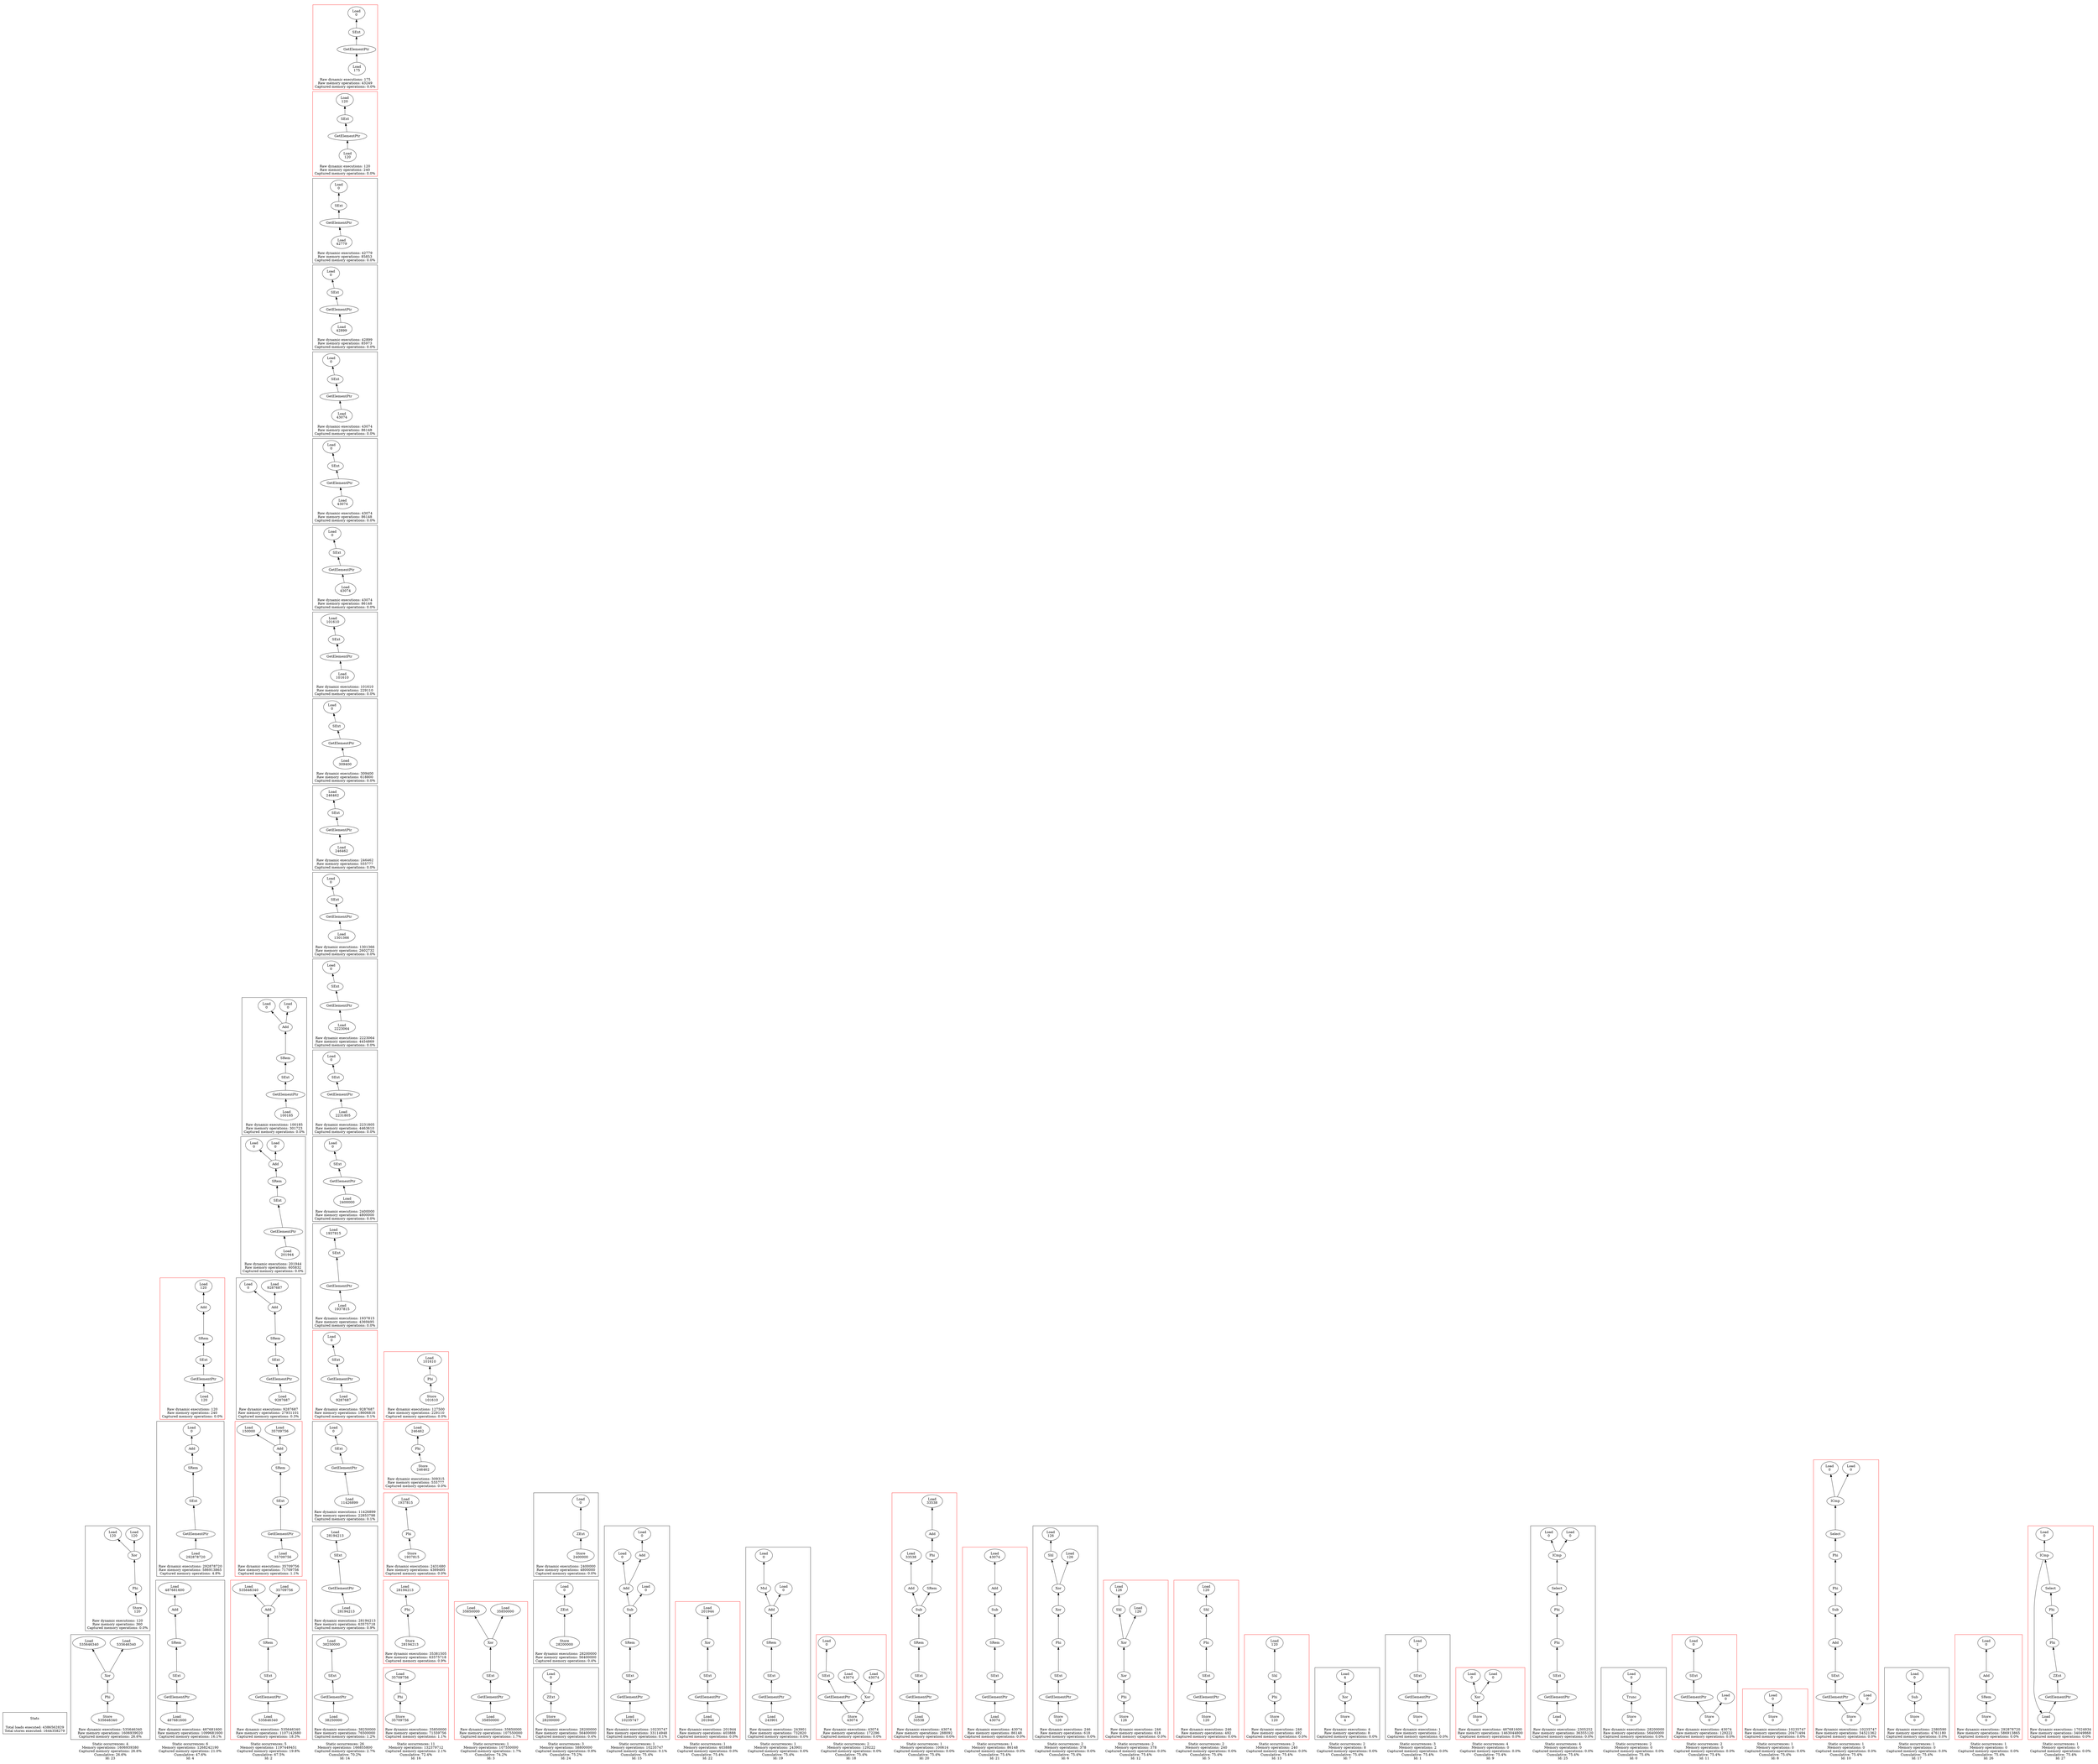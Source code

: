 strict digraph {
rankdir=BT
subgraph {
Stats [shape=plaintext]
cluster=true
label="Total loads executed: 4386562829\nTotal stores executed: 1644358279"
}
subgraph {
subgraph {
{
rank=max
"23_3" [shape=point style=invis]
}
"23_3_852" [label="Phi"]
"23_3_850" [label="Xor"]
"23_3_852" -> "23_3_850"
{
rank=min
"23_3_854" [label="Store\n535646340"]
}
"23_3_854" -> "23_3_852"
"23_3_843" [label="Load\n535646340"]
"23_3_850" -> "23_3_843"
"23_3_849" [label="Load\n535646340"]
"23_3_850" -> "23_3_849"
cluster=true
label="Raw dynamic executions: 535646340\nRaw memory operations: 1606939020\nCaptured memory operations: 26.6%"
}
subgraph {
{
rank=max
"23_2" [shape=point style=invis]
}
"23_3" -> "23_2_781" [style=invis]
"23_2_778" [label="Xor"]
"23_2_777" [label="Load\n120"]
"23_2_778" -> "23_2_777"
"23_2_768" [label="Load\n120"]
"23_2_778" -> "23_2_768"
{
rank=min
"23_2_781" [label="Store\n120"]
}
"23_2_780" [label="Phi"]
"23_2_781" -> "23_2_780"
"23_2_780" -> "23_2_778"
cluster=true
label="Raw dynamic executions: 120\nRaw memory operations: 360\nCaptured memory operations: 0.0%"
}
cluster=true
penwidth=0
label="Static occurrences: 4\nMemory operations: 1606939380\nCaptured memory operations: 26.6%\nCumulative: 26.6%\nId: 23"
}
subgraph {
subgraph {
{
rank=max
"4_2" [shape=point style=invis]
}
"4_2_179" [label="SRem"]
"4_2_178" [label="Add"]
"4_2_179" -> "4_2_178"
"4_2_180" [label="SExt"]
"4_2_180" -> "4_2_179"
"4_2_181" [label="GetElementPtr"]
"4_2_181" -> "4_2_180"
"4_2_173" [label="Load\n487681600"]
"4_2_178" -> "4_2_173"
{
rank=min
"4_2_182" [label="Load\n487681600"]
}
"4_2_182" -> "4_2_181"
cluster=true
label="Raw dynamic executions: 487681600\nRaw memory operations: 1099681600\nCaptured memory operations: 16.1%"
}
subgraph {
{
rank=max
"4_3" [shape=point style=invis]
}
"4_2" -> "4_3_452" [style=invis]
"4_3_450" [label="SExt"]
"4_3_448" [label="SRem"]
"4_3_450" -> "4_3_448"
"4_3_447" [label="Add"]
"4_3_443" [label="Load\n0"]
"4_3_447" -> "4_3_443"
{
rank=min
"4_3_452" [label="Load\n292878720"]
}
"4_3_451" [label="GetElementPtr"]
"4_3_452" -> "4_3_451"
"4_3_448" -> "4_3_447"
"4_3_451" -> "4_3_450"
cluster=true
label="Raw dynamic executions: 292878720\nRaw memory operations: 586913865\nCaptured memory operations: 4.8%"
}
subgraph {
{
rank=max
"4_4" [shape=point style=invis]
}
"4_3" -> "4_4_777" [style=invis]
"4_4_775" [label="SExt"]
"4_4_774" [label="SRem"]
"4_4_775" -> "4_4_774"
"4_4_776" [label="GetElementPtr"]
"4_4_776" -> "4_4_775"
"4_4_773" [label="Add"]
"4_4_774" -> "4_4_773"
"4_4_772" [label="Load\n120"]
"4_4_773" -> "4_4_772"
{
rank=min
"4_4_777" [label="Load\n120"]
}
"4_4_777" -> "4_4_776"
cluster=true
label="Raw dynamic executions: 120\nRaw memory operations: 240\nCaptured memory operations: 0.0%"
color=red
}
cluster=true
penwidth=0
label="Static occurrences: 6\nMemory operations: 1268242190\nCaptured memory operations: 21.0%\nCumulative: 47.6%\nId: 4"
}
subgraph {
subgraph {
{
rank=max
"2_3" [shape=point style=invis]
}
"2_3_847" [label="SExt"]
"2_3_846" [label="SRem"]
"2_3_847" -> "2_3_846"
{
rank=min
"2_3_849" [label="Load\n535646340"]
}
"2_3_848" [label="GetElementPtr"]
"2_3_849" -> "2_3_848"
"2_3_845" [label="Add"]
"2_3_846" -> "2_3_845"
"2_3_839" [label="Load\n535646340"]
"2_3_845" -> "2_3_839"
"2_3_848" -> "2_3_847"
"2_3_832" [label="Load\n35709756"]
"2_3_845" -> "2_3_832"
cluster=true
label="Raw dynamic executions: 535646340\nRaw memory operations: 1107142680\nCaptured memory operations: 18.3%"
color=red
}
subgraph {
{
rank=max
"2_4" [shape=point style=invis]
}
"2_3" -> "2_4_862" [style=invis]
"2_4_859" [label="SRem"]
"2_4_858" [label="Add"]
"2_4_859" -> "2_4_858"
"2_4_823" [label="Load\n150000"]
"2_4_858" -> "2_4_823"
{
rank=min
"2_4_862" [label="Load\n35709756"]
}
"2_4_861" [label="GetElementPtr"]
"2_4_862" -> "2_4_861"
"2_4_860" [label="SExt"]
"2_4_861" -> "2_4_860"
"2_4_860" -> "2_4_859"
"2_4_832" [label="Load\n35709756"]
"2_4_858" -> "2_4_832"
cluster=true
label="Raw dynamic executions: 35709756\nRaw memory operations: 71709756\nCaptured memory operations: 1.1%"
color=red
}
subgraph {
{
rank=max
"2_0" [shape=point style=invis]
}
"2_4" -> "2_0_390" [style=invis]
"2_0_386" [label="Add"]
"2_0_376" [label="Load\n0"]
"2_0_386" -> "2_0_376"
"2_0_385" [label="Load\n9287687"]
"2_0_386" -> "2_0_385"
"2_0_387" [label="SRem"]
"2_0_387" -> "2_0_386"
{
rank=min
"2_0_390" [label="Load\n9287687"]
}
"2_0_389" [label="GetElementPtr"]
"2_0_390" -> "2_0_389"
"2_0_388" [label="SExt"]
"2_0_389" -> "2_0_388"
"2_0_388" -> "2_0_387"
cluster=true
label="Raw dynamic executions: 9287687\nRaw memory operations: 27931101\nCaptured memory operations: 0.3%"
}
subgraph {
{
rank=max
"2_2" [shape=point style=invis]
}
"2_0" -> "2_2_607" [style=invis]
"2_2_603" [label="Add"]
"2_2_601" [label="Load\n0"]
"2_2_603" -> "2_2_601"
"2_2_602" [label="Load\n0"]
"2_2_603" -> "2_2_602"
"2_2_606" [label="GetElementPtr"]
"2_2_605" [label="SExt"]
"2_2_606" -> "2_2_605"
"2_2_604" [label="SRem"]
"2_2_605" -> "2_2_604"
{
rank=min
"2_2_607" [label="Load\n201944"]
}
"2_2_607" -> "2_2_606"
"2_2_604" -> "2_2_603"
cluster=true
label="Raw dynamic executions: 201944\nRaw memory operations: 605832\nCaptured memory operations: 0.0%"
}
subgraph {
{
rank=max
"2_1" [shape=point style=invis]
}
"2_2" -> "2_1_524" [style=invis]
"2_1_520" [label="Add"]
"2_1_512" [label="Load\n0"]
"2_1_520" -> "2_1_512"
"2_1_517" [label="Load\n0"]
"2_1_520" -> "2_1_517"
"2_1_521" [label="SRem"]
"2_1_521" -> "2_1_520"
"2_1_523" [label="GetElementPtr"]
"2_1_522" [label="SExt"]
"2_1_523" -> "2_1_522"
"2_1_522" -> "2_1_521"
{
rank=min
"2_1_524" [label="Load\n100185"]
}
"2_1_524" -> "2_1_523"
cluster=true
label="Raw dynamic executions: 100185\nRaw memory operations: 301723\nCaptured memory operations: 0.0%"
}
cluster=true
penwidth=0
label="Static occurrences: 5\nMemory operations: 1197449451\nCaptured memory operations: 19.8%\nCumulative: 67.5%\nId: 2"
}
subgraph {
subgraph {
{
rank=max
"14_3" [shape=point style=invis]
}
"14_3_148" [label="SExt"]
"14_3_147" [label="Load\n38250000"]
"14_3_148" -> "14_3_147"
{
rank=min
"14_3_150" [label="Load\n38250000"]
}
"14_3_149" [label="GetElementPtr"]
"14_3_150" -> "14_3_149"
"14_3_149" -> "14_3_148"
cluster=true
label="Raw dynamic executions: 38250000\nRaw memory operations: 76500000\nCaptured memory operations: 1.2%"
}
subgraph {
{
rank=max
"14_20" [shape=point style=invis]
}
"14_3" -> "14_20_641" [style=invis]
"14_20_639" [label="SExt"]
"14_20_636" [label="Load\n28194213"]
"14_20_639" -> "14_20_636"
{
rank=min
"14_20_641" [label="Load\n28194213"]
}
"14_20_640" [label="GetElementPtr"]
"14_20_641" -> "14_20_640"
"14_20_640" -> "14_20_639"
cluster=true
label="Raw dynamic executions: 28194213\nRaw memory operations: 63575718\nCaptured memory operations: 0.9%"
}
subgraph {
{
rank=max
"14_6" [shape=point style=invis]
}
"14_20" -> "14_6_342" [style=invis]
{
rank=min
"14_6_342" [label="Load\n11426899"]
}
"14_6_341" [label="GetElementPtr"]
"14_6_342" -> "14_6_341"
"14_6_340" [label="SExt"]
"14_6_335" [label="Load\n0"]
"14_6_340" -> "14_6_335"
"14_6_341" -> "14_6_340"
cluster=true
label="Raw dynamic executions: 11426899\nRaw memory operations: 22853798\nCaptured memory operations: 0.1%"
}
subgraph {
{
rank=max
"14_8" [shape=point style=invis]
}
"14_6" -> "14_8_385" [style=invis]
"14_8_383" [label="SExt"]
"14_8_380" [label="Load\n0"]
"14_8_383" -> "14_8_380"
{
rank=min
"14_8_385" [label="Load\n9287687"]
}
"14_8_384" [label="GetElementPtr"]
"14_8_385" -> "14_8_384"
"14_8_384" -> "14_8_383"
cluster=true
label="Raw dynamic executions: 9287687\nRaw memory operations: 18606816\nCaptured memory operations: 0.1%"
color=red
}
subgraph {
{
rank=max
"14_15" [shape=point style=invis]
}
"14_8" -> "14_15_553" [style=invis]
"14_15_552" [label="GetElementPtr"]
"14_15_551" [label="SExt"]
"14_15_552" -> "14_15_551"
"14_15_548" [label="Load\n1937815"]
"14_15_551" -> "14_15_548"
{
rank=min
"14_15_553" [label="Load\n1937815"]
}
"14_15_553" -> "14_15_552"
cluster=true
label="Raw dynamic executions: 1937815\nRaw memory operations: 4369495\nCaptured memory operations: 0.0%"
}
subgraph {
{
rank=max
"14_4" [shape=point style=invis]
}
"14_15" -> "14_4_195" [style=invis]
{
rank=min
"14_4_195" [label="Load\n2400000"]
}
"14_4_194" [label="GetElementPtr"]
"14_4_195" -> "14_4_194"
"14_4_193" [label="SExt"]
"14_4_194" -> "14_4_193"
"14_4_190" [label="Load\n0"]
"14_4_193" -> "14_4_190"
cluster=true
label="Raw dynamic executions: 2400000\nRaw memory operations: 4800000\nCaptured memory operations: 0.0%"
}
subgraph {
{
rank=max
"14_9" [shape=point style=invis]
}
"14_4" -> "14_9_402" [style=invis]
"14_9_401" [label="GetElementPtr"]
"14_9_400" [label="SExt"]
"14_9_401" -> "14_9_400"
"14_9_399" [label="Load\n0"]
"14_9_400" -> "14_9_399"
{
rank=min
"14_9_402" [label="Load\n2231805"]
}
"14_9_402" -> "14_9_401"
cluster=true
label="Raw dynamic executions: 2231805\nRaw memory operations: 4463610\nCaptured memory operations: 0.0%"
}
subgraph {
{
rank=max
"14_7" [shape=point style=invis]
}
"14_9" -> "14_7_362" [style=invis]
"14_7_360" [label="SExt"]
"14_7_357" [label="Load\n0"]
"14_7_360" -> "14_7_357"
{
rank=min
"14_7_362" [label="Load\n2223064"]
}
"14_7_361" [label="GetElementPtr"]
"14_7_362" -> "14_7_361"
"14_7_361" -> "14_7_360"
cluster=true
label="Raw dynamic executions: 2223064\nRaw memory operations: 4454869\nCaptured memory operations: 0.0%"
}
subgraph {
{
rank=max
"14_10" [shape=point style=invis]
}
"14_7" -> "14_10_429" [style=invis]
{
rank=min
"14_10_429" [label="Load\n1301366"]
}
"14_10_428" [label="GetElementPtr"]
"14_10_429" -> "14_10_428"
"14_10_427" [label="SExt"]
"14_10_426" [label="Load\n0"]
"14_10_427" -> "14_10_426"
"14_10_428" -> "14_10_427"
cluster=true
label="Raw dynamic executions: 1301366\nRaw memory operations: 2602732\nCaptured memory operations: 0.0%"
}
subgraph {
{
rank=max
"14_22" [shape=point style=invis]
}
"14_10" -> "14_22_669" [style=invis]
"14_22_667" [label="SExt"]
"14_22_664" [label="Load\n246462"]
"14_22_667" -> "14_22_664"
"14_22_668" [label="GetElementPtr"]
"14_22_668" -> "14_22_667"
{
rank=min
"14_22_669" [label="Load\n246462"]
}
"14_22_669" -> "14_22_668"
cluster=true
label="Raw dynamic executions: 246462\nRaw memory operations: 555777\nCaptured memory operations: 0.0%"
}
subgraph {
{
rank=max
"14_5" [shape=point style=invis]
}
"14_22" -> "14_5_247" [style=invis]
"14_5_245" [label="SExt"]
"14_5_242" [label="Load\n0"]
"14_5_245" -> "14_5_242"
{
rank=min
"14_5_247" [label="Load\n309400"]
}
"14_5_246" [label="GetElementPtr"]
"14_5_247" -> "14_5_246"
"14_5_246" -> "14_5_245"
cluster=true
label="Raw dynamic executions: 309400\nRaw memory operations: 618800\nCaptured memory operations: 0.0%"
}
subgraph {
{
rank=max
"14_21" [shape=point style=invis]
}
"14_5" -> "14_21_655" [style=invis]
"14_21_653" [label="SExt"]
"14_21_650" [label="Load\n101610"]
"14_21_653" -> "14_21_650"
{
rank=min
"14_21_655" [label="Load\n101610"]
}
"14_21_654" [label="GetElementPtr"]
"14_21_655" -> "14_21_654"
"14_21_654" -> "14_21_653"
cluster=true
label="Raw dynamic executions: 101610\nRaw memory operations: 229110\nCaptured memory operations: 0.0%"
}
subgraph {
{
rank=max
"14_14" [shape=point style=invis]
}
"14_21" -> "14_14_536" [style=invis]
"14_14_534" [label="SExt"]
"14_14_533" [label="Load\n0"]
"14_14_534" -> "14_14_533"
{
rank=min
"14_14_536" [label="Load\n43074"]
}
"14_14_535" [label="GetElementPtr"]
"14_14_536" -> "14_14_535"
"14_14_535" -> "14_14_534"
cluster=true
label="Raw dynamic executions: 43074\nRaw memory operations: 86148\nCaptured memory operations: 0.0%"
}
subgraph {
{
rank=max
"14_18" [shape=point style=invis]
}
"14_14" -> "14_18_593" [style=invis]
"14_18_592" [label="GetElementPtr"]
"14_18_591" [label="SExt"]
"14_18_592" -> "14_18_591"
{
rank=min
"14_18_593" [label="Load\n43074"]
}
"14_18_593" -> "14_18_592"
"14_18_588" [label="Load\n0"]
"14_18_591" -> "14_18_588"
cluster=true
label="Raw dynamic executions: 43074\nRaw memory operations: 86148\nCaptured memory operations: 0.0%"
}
subgraph {
{
rank=max
"14_19" [shape=point style=invis]
}
"14_18" -> "14_19_627" [style=invis]
{
rank=min
"14_19_627" [label="Load\n43074"]
}
"14_19_626" [label="GetElementPtr"]
"14_19_627" -> "14_19_626"
"14_19_563" [label="SExt"]
"14_19_562" [label="Load\n0"]
"14_19_563" -> "14_19_562"
"14_19_626" -> "14_19_563"
cluster=true
label="Raw dynamic executions: 43074\nRaw memory operations: 86148\nCaptured memory operations: 0.0%"
}
subgraph {
{
rank=max
"14_11" [shape=point style=invis]
}
"14_19" -> "14_11_491" [style=invis]
"14_11_489" [label="SExt"]
"14_11_483" [label="Load\n0"]
"14_11_489" -> "14_11_483"
"14_11_490" [label="GetElementPtr"]
"14_11_490" -> "14_11_489"
{
rank=min
"14_11_491" [label="Load\n42899"]
}
"14_11_491" -> "14_11_490"
cluster=true
label="Raw dynamic executions: 42899\nRaw memory operations: 85973\nCaptured memory operations: 0.0%"
}
subgraph {
{
rank=max
"14_12" [shape=point style=invis]
}
"14_11" -> "14_12_495" [style=invis]
"14_12_494" [label="GetElementPtr"]
"14_12_493" [label="SExt"]
"14_12_494" -> "14_12_493"
"14_12_486" [label="Load\n0"]
"14_12_493" -> "14_12_486"
{
rank=min
"14_12_495" [label="Load\n42779"]
}
"14_12_495" -> "14_12_494"
cluster=true
label="Raw dynamic executions: 42779\nRaw memory operations: 85853\nCaptured memory operations: 0.0%"
}
subgraph {
{
rank=max
"14_23" [shape=point style=invis]
}
"14_12" -> "14_23_772" [style=invis]
{
rank=min
"14_23_772" [label="Load\n120"]
}
"14_23_771" [label="GetElementPtr"]
"14_23_772" -> "14_23_771"
"14_23_770" [label="SExt"]
"14_23_763" [label="Load\n120"]
"14_23_770" -> "14_23_763"
"14_23_771" -> "14_23_770"
cluster=true
label="Raw dynamic executions: 120\nRaw memory operations: 240\nCaptured memory operations: 0.0%"
color=red
}
subgraph {
{
rank=max
"14_13" [shape=point style=invis]
}
"14_23" -> "14_13_501" [style=invis]
"14_13_500" [label="GetElementPtr"]
"14_13_499" [label="SExt"]
"14_13_500" -> "14_13_499"
{
rank=min
"14_13_501" [label="Load\n175"]
}
"14_13_501" -> "14_13_500"
"14_13_486" [label="Load\n0"]
"14_13_499" -> "14_13_486"
cluster=true
label="Raw dynamic executions: 175\nRaw memory operations: 43249\nCaptured memory operations: 0.0%"
color=red
}
cluster=true
penwidth=0
label="Static occurrences: 26\nMemory operations: 166855800\nCaptured memory operations: 2.7%\nCumulative: 70.2%\nId: 14"
}
subgraph {
subgraph {
{
rank=max
"16_10" [shape=point style=invis]
}
{
rank=min
"16_10_865" [label="Store\n35709756"]
}
"16_10_864" [label="Phi"]
"16_10_865" -> "16_10_864"
"16_10_862" [label="Load\n35709756"]
"16_10_864" -> "16_10_862"
cluster=true
label="Raw dynamic executions: 35850000\nRaw memory operations: 71559756\nCaptured memory operations: 1.1%"
color=red
}
subgraph {
{
rank=max
"16_5" [shape=point style=invis]
}
"16_10" -> "16_5_644" [style=invis]
"16_5_643" [label="Phi"]
"16_5_641" [label="Load\n28194213"]
"16_5_643" -> "16_5_641"
{
rank=min
"16_5_644" [label="Store\n28194213"]
}
"16_5_644" -> "16_5_643"
cluster=true
label="Raw dynamic executions: 35381505\nRaw memory operations: 63575718\nCaptured memory operations: 0.9%"
color=red
}
subgraph {
{
rank=max
"16_4" [shape=point style=invis]
}
"16_5" -> "16_4_556" [style=invis]
{
rank=min
"16_4_556" [label="Store\n1937815"]
}
"16_4_555" [label="Phi"]
"16_4_556" -> "16_4_555"
"16_4_553" [label="Load\n1937815"]
"16_4_555" -> "16_4_553"
cluster=true
label="Raw dynamic executions: 2431680\nRaw memory operations: 4369495\nCaptured memory operations: 0.0%"
color=red
}
subgraph {
{
rank=max
"16_7" [shape=point style=invis]
}
"16_4" -> "16_7_672" [style=invis]
"16_7_671" [label="Phi"]
"16_7_669" [label="Load\n246462"]
"16_7_671" -> "16_7_669"
{
rank=min
"16_7_672" [label="Store\n246462"]
}
"16_7_672" -> "16_7_671"
cluster=true
label="Raw dynamic executions: 309315\nRaw memory operations: 555777\nCaptured memory operations: 0.0%"
color=red
}
subgraph {
{
rank=max
"16_6" [shape=point style=invis]
}
"16_7" -> "16_6_658" [style=invis]
"16_6_657" [label="Phi"]
"16_6_655" [label="Load\n101610"]
"16_6_657" -> "16_6_655"
{
rank=min
"16_6_658" [label="Store\n101610"]
}
"16_6_658" -> "16_6_657"
cluster=true
label="Raw dynamic executions: 127500\nRaw memory operations: 229110\nCaptured memory operations: 0.0%"
color=red
}
cluster=true
penwidth=0
label="Static occurrences: 11\nMemory operations: 132379712\nCaptured memory operations: 2.1%\nCumulative: 72.4%\nId: 16"
}
subgraph {
subgraph {
{
rank=max
"3_0" [shape=point style=invis]
}
"3_0_829" [label="Xor"]
"3_0_828" [label="Load\n35850000"]
"3_0_829" -> "3_0_828"
"3_0_827" [label="Load\n35850000"]
"3_0_829" -> "3_0_827"
"3_0_831" [label="GetElementPtr"]
"3_0_830" [label="SExt"]
"3_0_831" -> "3_0_830"
"3_0_830" -> "3_0_829"
{
rank=min
"3_0_832" [label="Load\n35850000"]
}
"3_0_832" -> "3_0_831"
cluster=true
label="Raw dynamic executions: 35850000\nRaw memory operations: 107550000\nCaptured memory operations: 1.7%"
color=red
}
cluster=true
penwidth=0
label="Static occurrences: 1\nMemory operations: 107550000\nCaptured memory operations: 1.7%\nCumulative: 74.2%\nId: 3"
}
subgraph {
subgraph {
{
rank=max
"24_1" [shape=point style=invis]
}
"24_1_138" [label="ZExt"]
"24_1_137" [label="Load\n0"]
"24_1_138" -> "24_1_137"
{
rank=min
"24_1_141" [label="Store\n28200000"]
}
"24_1_141" -> "24_1_138"
cluster=true
label="Raw dynamic executions: 28200000\nRaw memory operations: 56400000\nCaptured memory operations: 0.4%"
}
subgraph {
{
rank=max
"24_2" [shape=point style=invis]
}
"24_1" -> "24_2_818" [style=invis]
{
rank=min
"24_2_818" [label="Store\n28200000"]
}
"24_2_815" [label="ZExt"]
"24_2_818" -> "24_2_815"
"24_2_814" [label="Load\n0"]
"24_2_815" -> "24_2_814"
cluster=true
label="Raw dynamic executions: 28200000\nRaw memory operations: 56400000\nCaptured memory operations: 0.4%"
}
subgraph {
{
rank=max
"24_0" [shape=point style=invis]
}
"24_2" -> "24_0_129" [style=invis]
{
rank=min
"24_0_129" [label="Store\n2400000"]
}
"24_0_127" [label="ZExt"]
"24_0_129" -> "24_0_127"
"24_0_126" [label="Load\n0"]
"24_0_127" -> "24_0_126"
cluster=true
label="Raw dynamic executions: 2400000\nRaw memory operations: 4800000\nCaptured memory operations: 0.0%"
}
cluster=true
penwidth=0
label="Static occurrences: 3\nMemory operations: 58800000\nCaptured memory operations: 0.9%\nCumulative: 75.2%\nId: 24"
}
subgraph {
subgraph {
{
rank=max
"15_0" [shape=point style=invis]
}
"15_0_318" [label="Add"]
"15_0_314" [label="Load\n0"]
"15_0_318" -> "15_0_314"
"15_0_320" [label="SRem"]
"15_0_319" [label="Sub"]
"15_0_320" -> "15_0_319"
"15_0_322" [label="GetElementPtr"]
"15_0_321" [label="SExt"]
"15_0_322" -> "15_0_321"
{
rank=min
"15_0_323" [label="Load\n10235747"]
}
"15_0_323" -> "15_0_322"
"15_0_321" -> "15_0_320"
"15_0_319" -> "15_0_318"
"15_0_299" [label="Add"]
"15_0_318" -> "15_0_299"
"15_0_317" [label="Load\n0"]
"15_0_319" -> "15_0_317"
"15_0_227" [label="Load\n0"]
"15_0_299" -> "15_0_227"
cluster=true
label="Raw dynamic executions: 10235747\nRaw memory operations: 33114948\nCaptured memory operations: 0.1%"
}
cluster=true
penwidth=0
label="Static occurrences: 1\nMemory operations: 10235747\nCaptured memory operations: 0.1%\nCumulative: 75.4%\nId: 15"
}
subgraph {
subgraph {
{
rank=max
"22_0" [shape=point style=invis]
}
{
rank=min
"22_0_611" [label="Load\n201944"]
}
"22_0_610" [label="GetElementPtr"]
"22_0_611" -> "22_0_610"
"22_0_609" [label="SExt"]
"22_0_610" -> "22_0_609"
"22_0_608" [label="Xor"]
"22_0_607" [label="Load\n201944"]
"22_0_608" -> "22_0_607"
"22_0_609" -> "22_0_608"
cluster=true
label="Raw dynamic executions: 201944\nRaw memory operations: 403888\nCaptured memory operations: 0.0%"
color=red
}
cluster=true
penwidth=0
label="Static occurrences: 1\nMemory operations: 403888\nCaptured memory operations: 0.0%\nCumulative: 75.4%\nId: 22"
}
subgraph {
subgraph {
{
rank=max
"19_0" [shape=point style=invis]
}
{
rank=min
"19_0_580" [label="Load\n243901"]
}
"19_0_579" [label="GetElementPtr"]
"19_0_580" -> "19_0_579"
"19_0_575" [label="Mul"]
"19_0_573" [label="Load\n0"]
"19_0_575" -> "19_0_573"
"19_0_576" [label="Add"]
"19_0_576" -> "19_0_575"
"19_0_570" [label="Load\n0"]
"19_0_576" -> "19_0_570"
"19_0_578" [label="SExt"]
"19_0_577" [label="SRem"]
"19_0_578" -> "19_0_577"
"19_0_579" -> "19_0_578"
"19_0_577" -> "19_0_576"
cluster=true
label="Raw dynamic executions: 243901\nRaw memory operations: 732820\nCaptured memory operations: 0.0%"
}
cluster=true
penwidth=0
label="Static occurrences: 1\nMemory operations: 243901\nCaptured memory operations: 0.0%\nCumulative: 75.4%\nId: 19"
}
subgraph {
subgraph {
{
rank=max
"18_1" [shape=point style=invis]
}
"18_1_563" [label="SExt"]
"18_1_562" [label="Load\n0"]
"18_1_563" -> "18_1_562"
{
rank=min
"18_1_629" [label="Store\n43074"]
}
"18_1_626" [label="GetElementPtr"]
"18_1_629" -> "18_1_626"
"18_1_626" -> "18_1_563"
"18_1_628" [label="Xor"]
"18_1_629" -> "18_1_628"
"18_1_627" [label="Load\n43074"]
"18_1_628" -> "18_1_627"
"18_1_624" [label="Load\n43074"]
"18_1_628" -> "18_1_624"
cluster=true
label="Raw dynamic executions: 43074\nRaw memory operations: 172296\nCaptured memory operations: 0.0%"
color=red
}
cluster=true
penwidth=0
label="Static occurrences: 2\nMemory operations: 129222\nCaptured memory operations: 0.0%\nCumulative: 75.4%\nId: 18"
}
subgraph {
subgraph {
{
rank=max
"20_0" [shape=point style=invis]
}
"20_0_619" [label="Add"]
"20_0_593" [label="Load\n33538"]
"20_0_619" -> "20_0_593"
"20_0_620" [label="Sub"]
"20_0_620" -> "20_0_619"
"20_0_612" [label="Add"]
"20_0_611" [label="Load\n33538"]
"20_0_612" -> "20_0_611"
"20_0_623" [label="GetElementPtr"]
"20_0_622" [label="SExt"]
"20_0_623" -> "20_0_622"
"20_0_614" [label="Phi"]
"20_0_614" -> "20_0_612"
"20_0_618" [label="SRem"]
"20_0_618" -> "20_0_614"
"20_0_620" -> "20_0_618"
{
rank=min
"20_0_624" [label="Load\n33538"]
}
"20_0_624" -> "20_0_623"
"20_0_621" [label="SRem"]
"20_0_622" -> "20_0_621"
"20_0_621" -> "20_0_620"
cluster=true
label="Raw dynamic executions: 43074\nRaw memory operations: 288092\nCaptured memory operations: 0.0%"
color=red
}
cluster=true
penwidth=0
label="Static occurrences: 1\nMemory operations: 100614\nCaptured memory operations: 0.0%\nCumulative: 75.4%\nId: 20"
}
subgraph {
subgraph {
{
rank=max
"21_0" [shape=point style=invis]
}
"21_0_619" [label="Add"]
"21_0_593" [label="Load\n43074"]
"21_0_619" -> "21_0_593"
"21_0_620" [label="Sub"]
"21_0_620" -> "21_0_619"
"21_0_623" [label="GetElementPtr"]
"21_0_622" [label="SExt"]
"21_0_623" -> "21_0_622"
{
rank=min
"21_0_624" [label="Load\n43074"]
}
"21_0_624" -> "21_0_623"
"21_0_621" [label="SRem"]
"21_0_622" -> "21_0_621"
"21_0_621" -> "21_0_620"
cluster=true
label="Raw dynamic executions: 43074\nRaw memory operations: 86148\nCaptured memory operations: 0.0%"
color=red
}
cluster=true
penwidth=0
label="Static occurrences: 1\nMemory operations: 86148\nCaptured memory operations: 0.0%\nCumulative: 75.4%\nId: 21"
}
subgraph {
subgraph {
{
rank=max
"6_1" [shape=point style=invis]
}
"6_1_735" [label="Xor"]
"6_1_734" [label="Shl"]
"6_1_735" -> "6_1_734"
"6_1_744" [label="GetElementPtr"]
"6_1_743" [label="SExt"]
"6_1_744" -> "6_1_743"
"6_1_736" [label="Xor"]
"6_1_736" -> "6_1_735"
"6_1_740" [label="Phi"]
"6_1_743" -> "6_1_740"
"6_1_740" -> "6_1_736"
"6_1_730" [label="Load\n126"]
"6_1_734" -> "6_1_730"
{
rank=min
"6_1_746" [label="Store\n126"]
}
"6_1_746" -> "6_1_744"
"6_1_733" [label="Load\n126"]
"6_1_735" -> "6_1_733"
cluster=true
label="Raw dynamic executions: 246\nRaw memory operations: 618\nCaptured memory operations: 0.0%"
}
cluster=true
penwidth=0
label="Static occurrences: 2\nMemory operations: 378\nCaptured memory operations: 0.0%\nCumulative: 75.4%\nId: 6"
}
subgraph {
subgraph {
{
rank=max
"12_1" [shape=point style=invis]
}
"12_1_735" [label="Xor"]
"12_1_734" [label="Shl"]
"12_1_735" -> "12_1_734"
"12_1_736" [label="Xor"]
"12_1_736" -> "12_1_735"
{
rank=min
"12_1_742" [label="Store\n126"]
}
"12_1_740" [label="Phi"]
"12_1_742" -> "12_1_740"
"12_1_740" -> "12_1_736"
"12_1_730" [label="Load\n126"]
"12_1_734" -> "12_1_730"
"12_1_733" [label="Load\n126"]
"12_1_735" -> "12_1_733"
cluster=true
label="Raw dynamic executions: 246\nRaw memory operations: 618\nCaptured memory operations: 0.0%"
color=red
}
cluster=true
penwidth=0
label="Static occurrences: 2\nMemory operations: 378\nCaptured memory operations: 0.0%\nCumulative: 75.4%\nId: 12"
}
subgraph {
subgraph {
{
rank=max
"5_1" [shape=point style=invis]
}
"5_1_744" [label="GetElementPtr"]
"5_1_743" [label="SExt"]
"5_1_744" -> "5_1_743"
"5_1_738" [label="Shl"]
"5_1_730" [label="Load\n120"]
"5_1_738" -> "5_1_730"
"5_1_740" [label="Phi"]
"5_1_743" -> "5_1_740"
{
rank=min
"5_1_746" [label="Store\n120"]
}
"5_1_746" -> "5_1_744"
"5_1_740" -> "5_1_738"
cluster=true
label="Raw dynamic executions: 246\nRaw memory operations: 492\nCaptured memory operations: 0.0%"
color=red
}
cluster=true
penwidth=0
label="Static occurrences: 2\nMemory operations: 240\nCaptured memory operations: 0.0%\nCumulative: 75.4%\nId: 5"
}
subgraph {
subgraph {
{
rank=max
"13_1" [shape=point style=invis]
}
"13_1_738" [label="Shl"]
"13_1_730" [label="Load\n120"]
"13_1_738" -> "13_1_730"
{
rank=min
"13_1_742" [label="Store\n120"]
}
"13_1_740" [label="Phi"]
"13_1_742" -> "13_1_740"
"13_1_740" -> "13_1_738"
cluster=true
label="Raw dynamic executions: 246\nRaw memory operations: 492\nCaptured memory operations: 0.0%"
color=red
}
cluster=true
penwidth=0
label="Static occurrences: 2\nMemory operations: 240\nCaptured memory operations: 0.0%\nCumulative: 75.4%\nId: 13"
}
subgraph {
subgraph {
{
rank=max
"7_1" [shape=point style=invis]
}
"7_1_715" [label="Xor"]
"7_1_714" [label="Load\n4"]
"7_1_715" -> "7_1_714"
{
rank=min
"7_1_716" [label="Store\n4"]
}
"7_1_716" -> "7_1_715"
cluster=true
label="Raw dynamic executions: 4\nRaw memory operations: 8\nCaptured memory operations: 0.0%"
}
cluster=true
penwidth=0
label="Static occurrences: 2\nMemory operations: 8\nCaptured memory operations: 0.0%\nCumulative: 75.4%\nId: 7"
}
subgraph {
subgraph {
{
rank=max
"1_2" [shape=point style=invis]
}
"1_2_724" [label="GetElementPtr"]
"1_2_723" [label="SExt"]
"1_2_724" -> "1_2_723"
{
rank=min
"1_2_725" [label="Store\n1"]
}
"1_2_725" -> "1_2_724"
"1_2_722" [label="Load\n1"]
"1_2_723" -> "1_2_722"
cluster=true
label="Raw dynamic executions: 1\nRaw memory operations: 2\nCaptured memory operations: 0.0%"
}
cluster=true
penwidth=0
label="Static occurrences: 3\nMemory operations: 2\nCaptured memory operations: 0.0%\nCumulative: 75.4%\nId: 1"
}
subgraph {
subgraph {
{
rank=max
"9_0" [shape=point style=invis]
}
{
rank=min
"9_0_185" [label="Store\n0"]
}
"9_0_184" [label="Xor"]
"9_0_185" -> "9_0_184"
"9_0_182" [label="Load\n0"]
"9_0_184" -> "9_0_182"
"9_0_183" [label="Load\n0"]
"9_0_184" -> "9_0_183"
cluster=true
label="Raw dynamic executions: 487681600\nRaw memory operations: 1463044800\nCaptured memory operations: 0.0%"
color=red
}
cluster=true
penwidth=0
label="Static occurrences: 4\nMemory operations: 0\nCaptured memory operations: 0.0%\nCumulative: 75.4%\nId: 9"
}
subgraph {
subgraph {
{
rank=max
"25_0" [shape=point style=invis]
}
"25_0_276" [label="ICmp"]
"25_0_273" [label="Load\n0"]
"25_0_276" -> "25_0_273"
"25_0_277" [label="Select"]
"25_0_277" -> "25_0_276"
"25_0_275" [label="Load\n0"]
"25_0_276" -> "25_0_275"
{
rank=min
"25_0_287" [label="Load\n0"]
}
"25_0_286" [label="GetElementPtr"]
"25_0_287" -> "25_0_286"
"25_0_282" [label="Phi"]
"25_0_279" [label="Phi"]
"25_0_282" -> "25_0_279"
"25_0_279" -> "25_0_277"
"25_0_285" [label="SExt"]
"25_0_285" -> "25_0_282"
"25_0_286" -> "25_0_285"
cluster=true
label="Raw dynamic executions: 2305252\nRaw memory operations: 36355120\nCaptured memory operations: 0.0%"
}
cluster=true
penwidth=0
label="Static occurrences: 4\nMemory operations: 0\nCaptured memory operations: 0.0%\nCumulative: 75.4%\nId: 25"
}
subgraph {
subgraph {
{
rank=max
"0_0" [shape=point style=invis]
}
{
rank=min
"0_0_693" [label="Store\n0"]
}
"0_0_691" [label="Trunc"]
"0_0_693" -> "0_0_691"
"0_0_690" [label="Load\n0"]
"0_0_691" -> "0_0_690"
cluster=true
label="Raw dynamic executions: 28200000\nRaw memory operations: 56400000\nCaptured memory operations: 0.0%"
}
cluster=true
penwidth=0
label="Static occurrences: 2\nMemory operations: 0\nCaptured memory operations: 0.0%\nCumulative: 75.4%\nId: 0"
}
subgraph {
subgraph {
{
rank=max
"11_0" [shape=point style=invis]
}
"11_0_564" [label="GetElementPtr"]
"11_0_563" [label="SExt"]
"11_0_564" -> "11_0_563"
"11_0_562" [label="Load\n0"]
"11_0_563" -> "11_0_562"
{
rank=min
"11_0_594" [label="Store\n0"]
}
"11_0_594" -> "11_0_564"
"11_0_593" [label="Load\n0"]
"11_0_594" -> "11_0_593"
cluster=true
label="Raw dynamic executions: 43074\nRaw memory operations: 129222\nCaptured memory operations: 0.0%"
color=red
}
cluster=true
penwidth=0
label="Static occurrences: 2\nMemory operations: 0\nCaptured memory operations: 0.0%\nCumulative: 75.4%\nId: 11"
}
subgraph {
subgraph {
{
rank=max
"8_0" [shape=point style=invis]
}
{
rank=min
"8_0_328" [label="Store\n0"]
}
"8_0_323" [label="Load\n0"]
"8_0_328" -> "8_0_323"
cluster=true
label="Raw dynamic executions: 10235747\nRaw memory operations: 20471494\nCaptured memory operations: 0.0%"
color=red
}
cluster=true
penwidth=0
label="Static occurrences: 1\nMemory operations: 0\nCaptured memory operations: 0.0%\nCumulative: 75.4%\nId: 8"
}
subgraph {
subgraph {
{
rank=max
"10_0" [shape=point style=invis]
}
"10_0_326" [label="SExt"]
"10_0_325" [label="Add"]
"10_0_326" -> "10_0_325"
"10_0_276" [label="ICmp"]
"10_0_273" [label="Load\n0"]
"10_0_276" -> "10_0_273"
"10_0_327" [label="GetElementPtr"]
"10_0_327" -> "10_0_326"
"10_0_277" [label="Select"]
"10_0_277" -> "10_0_276"
{
rank=min
"10_0_328" [label="Store\n0"]
}
"10_0_328" -> "10_0_327"
"10_0_275" [label="Load\n0"]
"10_0_276" -> "10_0_275"
"10_0_289" [label="Sub"]
"10_0_282" [label="Phi"]
"10_0_289" -> "10_0_282"
"10_0_323" [label="Load\n0"]
"10_0_328" -> "10_0_323"
"10_0_279" [label="Phi"]
"10_0_279" -> "10_0_277"
"10_0_282" -> "10_0_279"
"10_0_325" -> "10_0_289"
cluster=true
label="Raw dynamic executions: 10235747\nRaw memory operations: 54521362\nCaptured memory operations: 0.0%"
color=red
}
cluster=true
penwidth=0
label="Static occurrences: 1\nMemory operations: 0\nCaptured memory operations: 0.0%\nCumulative: 75.4%\nId: 10"
}
subgraph {
subgraph {
{
rank=max
"17_0" [shape=point style=invis]
}
"17_0_351" [label="Sub"]
"17_0_349" [label="Load\n0"]
"17_0_351" -> "17_0_349"
{
rank=min
"17_0_353" [label="Store\n0"]
}
"17_0_353" -> "17_0_351"
cluster=true
label="Raw dynamic executions: 2380590\nRaw memory operations: 4761180\nCaptured memory operations: 0.0%"
}
cluster=true
penwidth=0
label="Static occurrences: 1\nMemory operations: 0\nCaptured memory operations: 0.0%\nCumulative: 75.4%\nId: 17"
}
subgraph {
subgraph {
{
rank=max
"26_0" [shape=point style=invis]
}
{
rank=min
"26_0_449" [label="Store\n0"]
}
"26_0_448" [label="SRem"]
"26_0_449" -> "26_0_448"
"26_0_447" [label="Add"]
"26_0_443" [label="Load\n0"]
"26_0_447" -> "26_0_443"
"26_0_448" -> "26_0_447"
cluster=true
label="Raw dynamic executions: 292878720\nRaw memory operations: 586913865\nCaptured memory operations: 0.0%"
color=red
}
cluster=true
penwidth=0
label="Static occurrences: 1\nMemory operations: 0\nCaptured memory operations: 0.0%\nCumulative: 75.4%\nId: 26"
}
subgraph {
subgraph {
{
rank=max
"27_0" [shape=point style=invis]
}
"27_0_272" [label="GetElementPtr"]
"27_0_271" [label="ZExt"]
"27_0_272" -> "27_0_271"
"27_0_276" [label="ICmp"]
{
rank=min
"27_0_273" [label="Load\n0"]
}
"27_0_276" -> "27_0_273"
"27_0_277" [label="Select"]
"27_0_277" -> "27_0_276"
"27_0_263" [label="Phi"]
"27_0_279" [label="Phi"]
"27_0_263" -> "27_0_279"
"27_0_275" [label="Load\n0"]
"27_0_276" -> "27_0_275"
"27_0_271" -> "27_0_263"
"27_0_279" -> "27_0_277"
"27_0_273" -> "27_0_272"
cluster=true
label="Raw dynamic executions: 17024934\nRaw memory operations: 34049868\nCaptured memory operations: 0.0%"
color=red
}
cluster=true
penwidth=0
label="Static occurrences: 1\nMemory operations: 0\nCaptured memory operations: 0.0%\nCumulative: 75.4%\nId: 27"
}
}
